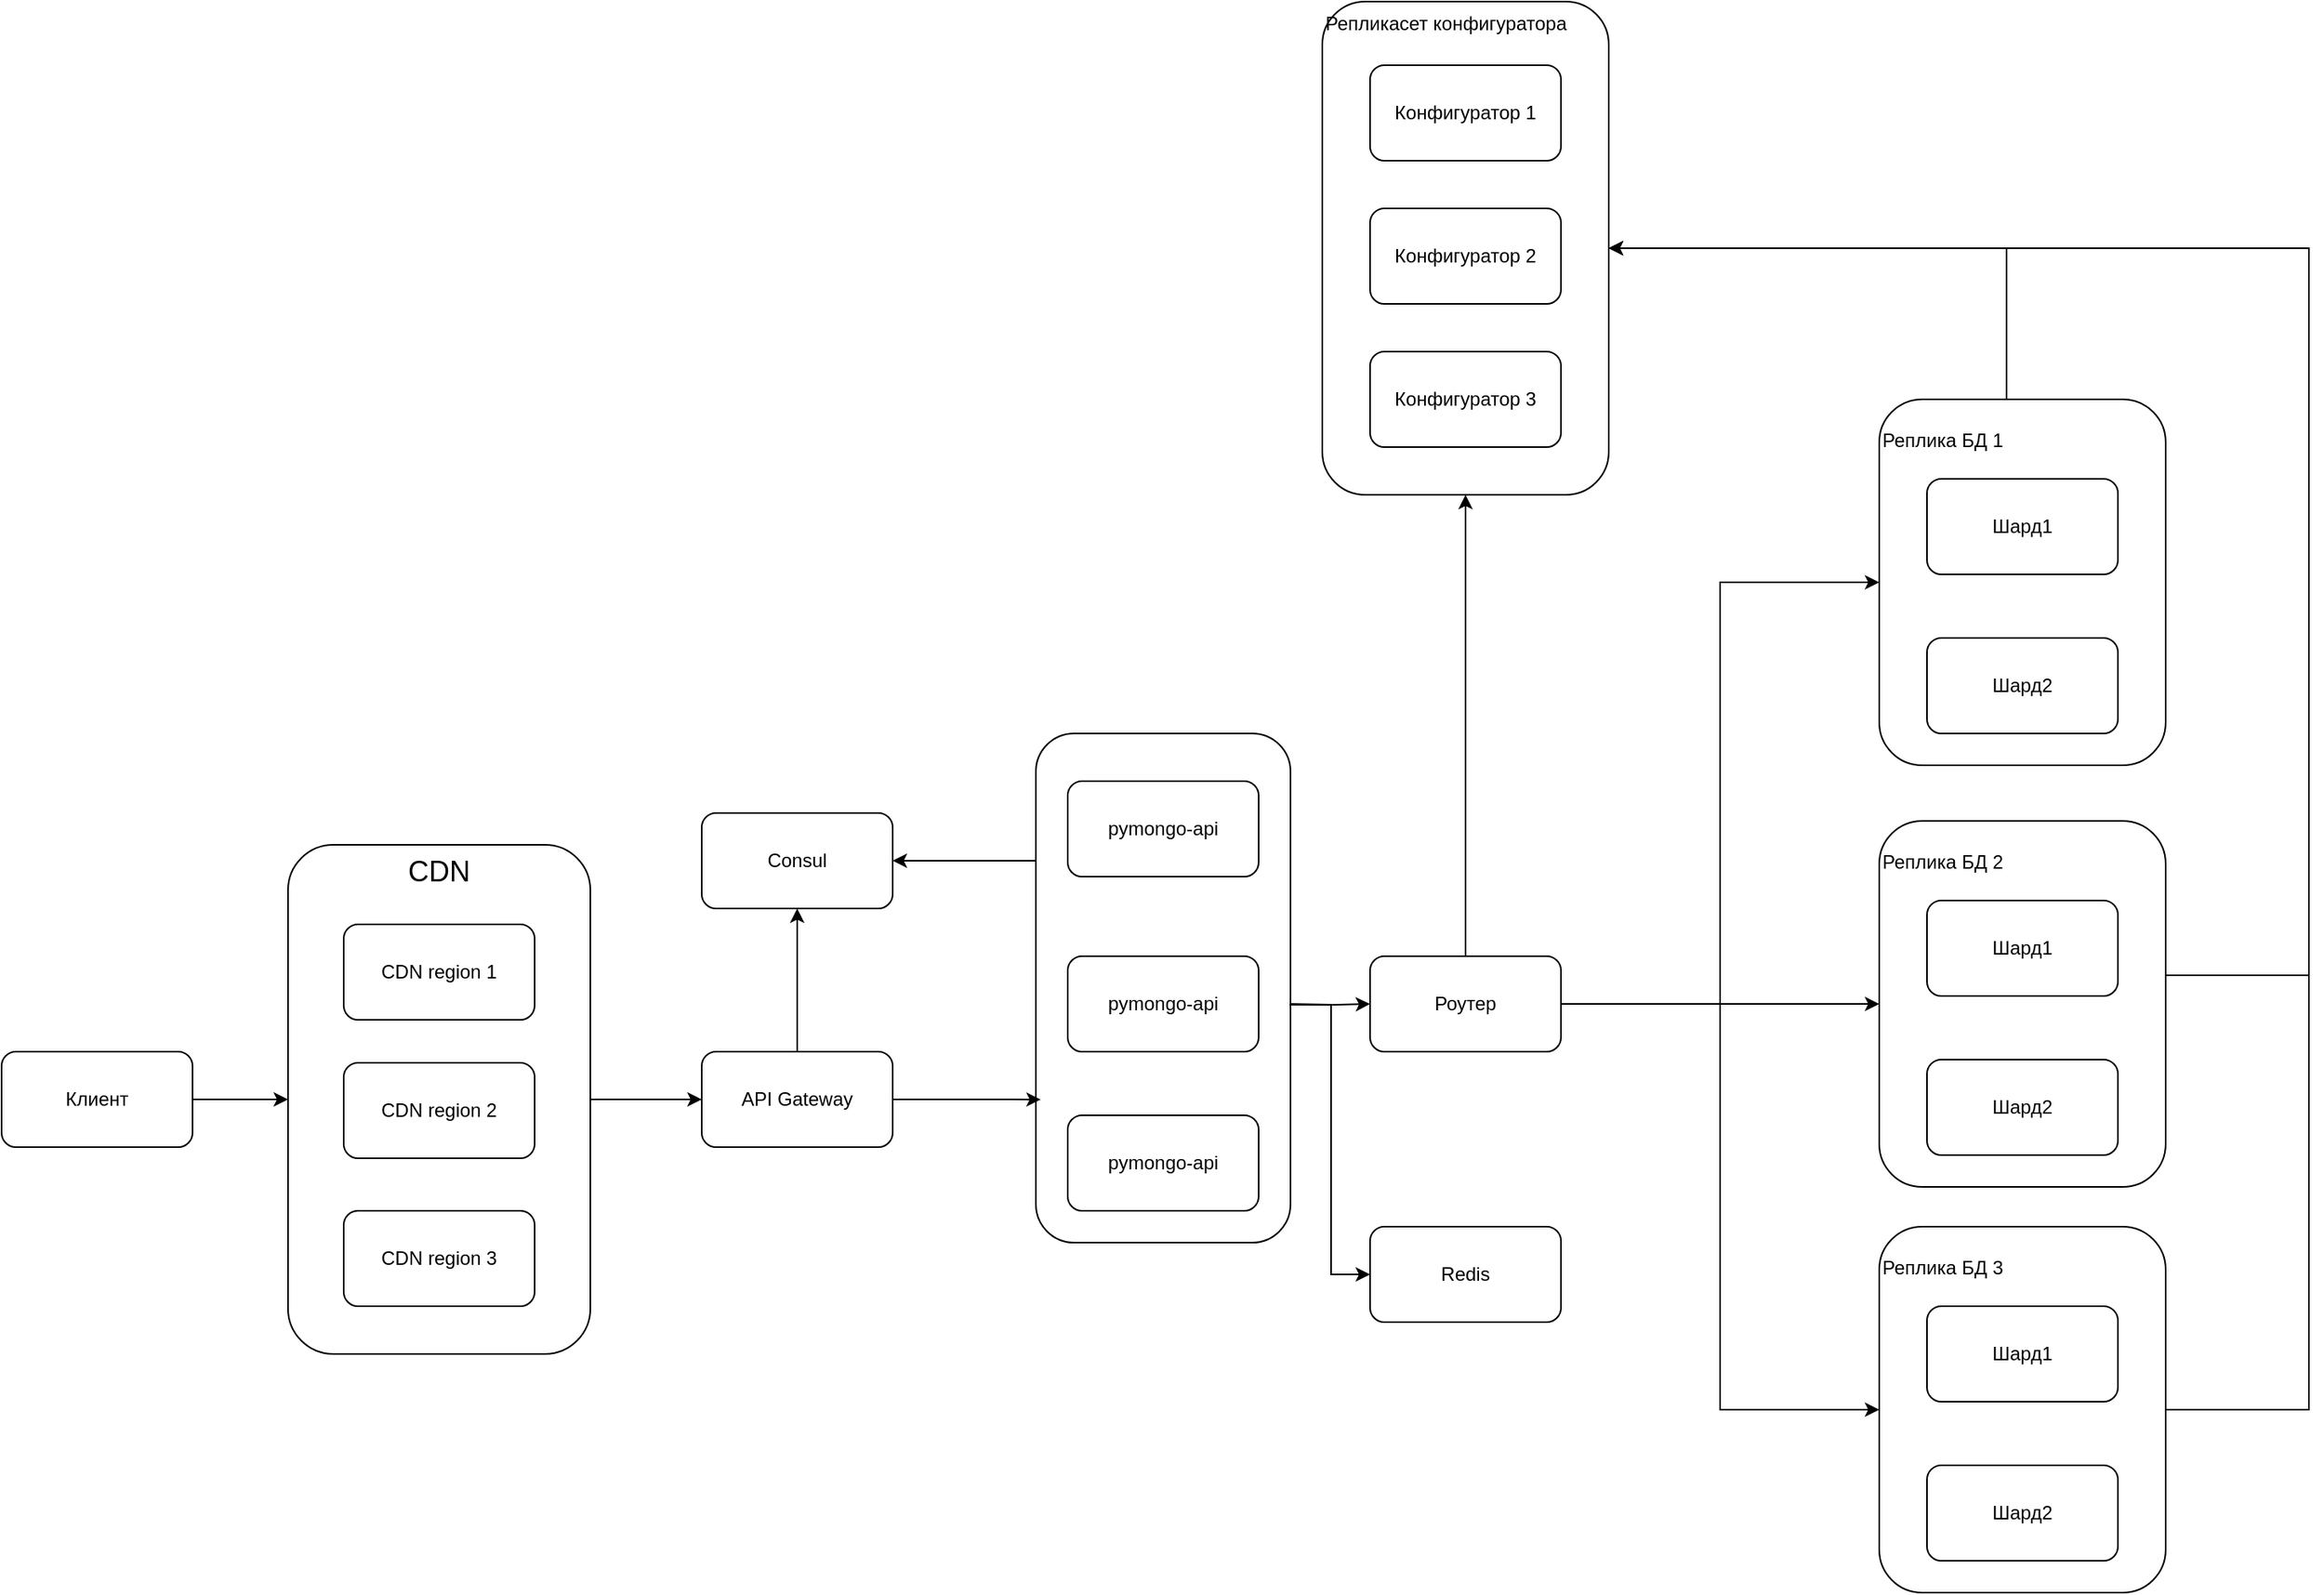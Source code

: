 <mxfile version="24.7.5">
  <diagram name="Page-1" id="-H_mtQnk-PTXWXPvYvuk">
    <mxGraphModel dx="3559" dy="1393" grid="1" gridSize="10" guides="1" tooltips="1" connect="1" arrows="1" fold="1" page="1" pageScale="1" pageWidth="1169" pageHeight="827" math="0" shadow="0">
      <root>
        <mxCell id="0" />
        <mxCell id="1" parent="0" />
        <mxCell id="dTcW7RzkAlIIZ-qJSYEf-10" value="Репликасет конфигуратора" style="rounded=1;whiteSpace=wrap;html=1;align=left;verticalAlign=top;" vertex="1" parent="1">
          <mxGeometry x="330" y="100" width="180" height="310" as="geometry" />
        </mxCell>
        <mxCell id="dTcW7RzkAlIIZ-qJSYEf-7" style="edgeStyle=orthogonalEdgeStyle;rounded=0;orthogonalLoop=1;jettySize=auto;html=1;exitX=1;exitY=0.5;exitDx=0;exitDy=0;entryX=0;entryY=0.5;entryDx=0;entryDy=0;" edge="1" parent="1" source="dTcW7RzkAlIIZ-qJSYEf-1" target="WAR5LP7vLMqYT6T0aeSK-4">
          <mxGeometry relative="1" as="geometry" />
        </mxCell>
        <mxCell id="dTcW7RzkAlIIZ-qJSYEf-1" value="CDN" style="rounded=1;whiteSpace=wrap;html=1;align=center;verticalAlign=top;fontSize=18;" vertex="1" parent="1">
          <mxGeometry x="-320" y="630" width="190" height="320" as="geometry" />
        </mxCell>
        <mxCell id="WAR5LP7vLMqYT6T0aeSK-6" style="edgeStyle=orthogonalEdgeStyle;rounded=0;orthogonalLoop=1;jettySize=auto;html=1;exitX=0;exitY=0.25;exitDx=0;exitDy=0;" parent="1" source="WAR5LP7vLMqYT6T0aeSK-3" target="WAR5LP7vLMqYT6T0aeSK-5" edge="1">
          <mxGeometry relative="1" as="geometry" />
        </mxCell>
        <mxCell id="WAR5LP7vLMqYT6T0aeSK-3" value="" style="rounded=1;whiteSpace=wrap;html=1;" parent="1" vertex="1">
          <mxGeometry x="150" y="560" width="160" height="320" as="geometry" />
        </mxCell>
        <mxCell id="dTcW7RzkAlIIZ-qJSYEf-15" style="edgeStyle=orthogonalEdgeStyle;rounded=0;orthogonalLoop=1;jettySize=auto;html=1;entryX=1;entryY=0.5;entryDx=0;entryDy=0;" edge="1" parent="1" source="W1u8IGZbJjv3c2Yn8hDT-13" target="dTcW7RzkAlIIZ-qJSYEf-10">
          <mxGeometry relative="1" as="geometry">
            <Array as="points">
              <mxPoint x="950" y="985" />
              <mxPoint x="950" y="255" />
            </Array>
          </mxGeometry>
        </mxCell>
        <mxCell id="W1u8IGZbJjv3c2Yn8hDT-13" value="&lt;p style=&quot;line-height: 120%;&quot;&gt;Реплика БД 3&lt;/p&gt;" style="rounded=1;whiteSpace=wrap;html=1;align=left;verticalAlign=top;" parent="1" vertex="1">
          <mxGeometry x="680" y="870" width="180" height="230" as="geometry" />
        </mxCell>
        <mxCell id="dTcW7RzkAlIIZ-qJSYEf-14" style="edgeStyle=orthogonalEdgeStyle;rounded=0;orthogonalLoop=1;jettySize=auto;html=1;entryX=1;entryY=0.5;entryDx=0;entryDy=0;" edge="1" parent="1" source="W1u8IGZbJjv3c2Yn8hDT-7" target="dTcW7RzkAlIIZ-qJSYEf-10">
          <mxGeometry relative="1" as="geometry">
            <Array as="points">
              <mxPoint x="950" y="712" />
              <mxPoint x="950" y="255" />
            </Array>
          </mxGeometry>
        </mxCell>
        <mxCell id="W1u8IGZbJjv3c2Yn8hDT-7" value="&lt;p style=&quot;line-height: 120%;&quot;&gt;Реплика БД 2&lt;/p&gt;" style="rounded=1;whiteSpace=wrap;html=1;align=left;verticalAlign=top;" parent="1" vertex="1">
          <mxGeometry x="680" y="615" width="180" height="230" as="geometry" />
        </mxCell>
        <mxCell id="dTcW7RzkAlIIZ-qJSYEf-13" style="edgeStyle=orthogonalEdgeStyle;rounded=0;orthogonalLoop=1;jettySize=auto;html=1;entryX=1;entryY=0.5;entryDx=0;entryDy=0;" edge="1" parent="1" source="W1u8IGZbJjv3c2Yn8hDT-1" target="dTcW7RzkAlIIZ-qJSYEf-10">
          <mxGeometry relative="1" as="geometry">
            <Array as="points">
              <mxPoint x="760" y="255" />
            </Array>
          </mxGeometry>
        </mxCell>
        <mxCell id="W1u8IGZbJjv3c2Yn8hDT-1" value="&lt;p style=&quot;line-height: 120%;&quot;&gt;Реплика БД 1&lt;/p&gt;" style="rounded=1;whiteSpace=wrap;html=1;align=left;verticalAlign=top;" parent="1" vertex="1">
          <mxGeometry x="680" y="350" width="180" height="230" as="geometry" />
        </mxCell>
        <mxCell id="C52gBZGDQL7Y6N1pKt1W-2" style="edgeStyle=orthogonalEdgeStyle;rounded=0;orthogonalLoop=1;jettySize=auto;html=1;entryX=0;entryY=0.5;entryDx=0;entryDy=0;" parent="1" target="C52gBZGDQL7Y6N1pKt1W-1" edge="1">
          <mxGeometry relative="1" as="geometry">
            <mxPoint x="310" y="730" as="sourcePoint" />
          </mxGeometry>
        </mxCell>
        <mxCell id="zA23MoTUsTF4_91t8viU-3" value="pymongo-api" style="rounded=1;whiteSpace=wrap;html=1;" parent="1" vertex="1">
          <mxGeometry x="170" y="700" width="120" height="60" as="geometry" />
        </mxCell>
        <mxCell id="zA23MoTUsTF4_91t8viU-4" style="edgeStyle=orthogonalEdgeStyle;rounded=0;orthogonalLoop=1;jettySize=auto;html=1;entryX=0;entryY=0.5;entryDx=0;entryDy=0;exitX=0.996;exitY=0.533;exitDx=0;exitDy=0;exitPerimeter=0;" parent="1" source="WAR5LP7vLMqYT6T0aeSK-3" target="L1gKsnqKxZEx3y0SwRL3-1" edge="1">
          <mxGeometry relative="1" as="geometry">
            <mxPoint x="400" y="630" as="targetPoint" />
            <mxPoint x="320" y="730" as="sourcePoint" />
          </mxGeometry>
        </mxCell>
        <mxCell id="dTcW7RzkAlIIZ-qJSYEf-16" style="edgeStyle=orthogonalEdgeStyle;rounded=0;orthogonalLoop=1;jettySize=auto;html=1;exitX=0.5;exitY=0;exitDx=0;exitDy=0;entryX=0.5;entryY=1;entryDx=0;entryDy=0;" edge="1" parent="1" source="L1gKsnqKxZEx3y0SwRL3-1" target="dTcW7RzkAlIIZ-qJSYEf-10">
          <mxGeometry relative="1" as="geometry" />
        </mxCell>
        <mxCell id="dTcW7RzkAlIIZ-qJSYEf-17" style="edgeStyle=orthogonalEdgeStyle;rounded=0;orthogonalLoop=1;jettySize=auto;html=1;entryX=0;entryY=0.5;entryDx=0;entryDy=0;" edge="1" parent="1" source="L1gKsnqKxZEx3y0SwRL3-1" target="W1u8IGZbJjv3c2Yn8hDT-1">
          <mxGeometry relative="1" as="geometry" />
        </mxCell>
        <mxCell id="dTcW7RzkAlIIZ-qJSYEf-18" style="edgeStyle=orthogonalEdgeStyle;rounded=0;orthogonalLoop=1;jettySize=auto;html=1;entryX=0;entryY=0.5;entryDx=0;entryDy=0;" edge="1" parent="1" source="L1gKsnqKxZEx3y0SwRL3-1" target="W1u8IGZbJjv3c2Yn8hDT-7">
          <mxGeometry relative="1" as="geometry" />
        </mxCell>
        <mxCell id="dTcW7RzkAlIIZ-qJSYEf-19" style="edgeStyle=orthogonalEdgeStyle;rounded=0;orthogonalLoop=1;jettySize=auto;html=1;entryX=0;entryY=0.5;entryDx=0;entryDy=0;" edge="1" parent="1" source="L1gKsnqKxZEx3y0SwRL3-1" target="W1u8IGZbJjv3c2Yn8hDT-13">
          <mxGeometry relative="1" as="geometry" />
        </mxCell>
        <mxCell id="L1gKsnqKxZEx3y0SwRL3-1" value="Роутер" style="rounded=1;whiteSpace=wrap;html=1;" parent="1" vertex="1">
          <mxGeometry x="360" y="700" width="120" height="60" as="geometry" />
        </mxCell>
        <mxCell id="L1gKsnqKxZEx3y0SwRL3-2" value="Шард2" style="rounded=1;whiteSpace=wrap;html=1;" parent="1" vertex="1">
          <mxGeometry x="710" y="500" width="120" height="60" as="geometry" />
        </mxCell>
        <mxCell id="L1gKsnqKxZEx3y0SwRL3-3" value="Шард1" style="rounded=1;whiteSpace=wrap;html=1;" parent="1" vertex="1">
          <mxGeometry x="710" y="400" width="120" height="60" as="geometry" />
        </mxCell>
        <mxCell id="L1gKsnqKxZEx3y0SwRL3-7" value="Конфигуратор 1" style="rounded=1;whiteSpace=wrap;html=1;" parent="1" vertex="1">
          <mxGeometry x="360" y="140" width="120" height="60" as="geometry" />
        </mxCell>
        <mxCell id="W1u8IGZbJjv3c2Yn8hDT-9" value="Шард2" style="rounded=1;whiteSpace=wrap;html=1;" parent="1" vertex="1">
          <mxGeometry x="710" y="765" width="120" height="60" as="geometry" />
        </mxCell>
        <mxCell id="W1u8IGZbJjv3c2Yn8hDT-11" value="Шард1" style="rounded=1;whiteSpace=wrap;html=1;" parent="1" vertex="1">
          <mxGeometry x="710" y="665" width="120" height="60" as="geometry" />
        </mxCell>
        <mxCell id="W1u8IGZbJjv3c2Yn8hDT-15" value="Шард2" style="rounded=1;whiteSpace=wrap;html=1;" parent="1" vertex="1">
          <mxGeometry x="710" y="1020" width="120" height="60" as="geometry" />
        </mxCell>
        <mxCell id="W1u8IGZbJjv3c2Yn8hDT-17" value="Шард1" style="rounded=1;whiteSpace=wrap;html=1;" parent="1" vertex="1">
          <mxGeometry x="710" y="920" width="120" height="60" as="geometry" />
        </mxCell>
        <mxCell id="C52gBZGDQL7Y6N1pKt1W-1" value="Redis" style="rounded=1;whiteSpace=wrap;html=1;" parent="1" vertex="1">
          <mxGeometry x="360" y="870" width="120" height="60" as="geometry" />
        </mxCell>
        <mxCell id="WAR5LP7vLMqYT6T0aeSK-1" value="pymongo-api" style="rounded=1;whiteSpace=wrap;html=1;" parent="1" vertex="1">
          <mxGeometry x="170" y="590" width="120" height="60" as="geometry" />
        </mxCell>
        <mxCell id="WAR5LP7vLMqYT6T0aeSK-2" value="pymongo-api" style="rounded=1;whiteSpace=wrap;html=1;" parent="1" vertex="1">
          <mxGeometry x="170" y="800" width="120" height="60" as="geometry" />
        </mxCell>
        <mxCell id="WAR5LP7vLMqYT6T0aeSK-7" style="edgeStyle=orthogonalEdgeStyle;rounded=0;orthogonalLoop=1;jettySize=auto;html=1;entryX=0.5;entryY=1;entryDx=0;entryDy=0;" parent="1" source="WAR5LP7vLMqYT6T0aeSK-4" target="WAR5LP7vLMqYT6T0aeSK-5" edge="1">
          <mxGeometry relative="1" as="geometry" />
        </mxCell>
        <mxCell id="WAR5LP7vLMqYT6T0aeSK-4" value="API Gateway" style="rounded=1;whiteSpace=wrap;html=1;" parent="1" vertex="1">
          <mxGeometry x="-60" y="760" width="120" height="60" as="geometry" />
        </mxCell>
        <mxCell id="WAR5LP7vLMqYT6T0aeSK-5" value="Consul" style="rounded=1;whiteSpace=wrap;html=1;" parent="1" vertex="1">
          <mxGeometry x="-60" y="610" width="120" height="60" as="geometry" />
        </mxCell>
        <mxCell id="WAR5LP7vLMqYT6T0aeSK-8" style="edgeStyle=orthogonalEdgeStyle;rounded=0;orthogonalLoop=1;jettySize=auto;html=1;entryX=0.019;entryY=0.719;entryDx=0;entryDy=0;entryPerimeter=0;" parent="1" source="WAR5LP7vLMqYT6T0aeSK-4" target="WAR5LP7vLMqYT6T0aeSK-3" edge="1">
          <mxGeometry relative="1" as="geometry" />
        </mxCell>
        <mxCell id="WAR5LP7vLMqYT6T0aeSK-9" value="CDN region 1" style="rounded=1;whiteSpace=wrap;html=1;" parent="1" vertex="1">
          <mxGeometry x="-285" y="680" width="120" height="60" as="geometry" />
        </mxCell>
        <mxCell id="dTcW7RzkAlIIZ-qJSYEf-6" style="edgeStyle=orthogonalEdgeStyle;rounded=0;orthogonalLoop=1;jettySize=auto;html=1;exitX=1;exitY=0.5;exitDx=0;exitDy=0;" edge="1" parent="1" source="WAR5LP7vLMqYT6T0aeSK-11" target="dTcW7RzkAlIIZ-qJSYEf-1">
          <mxGeometry relative="1" as="geometry" />
        </mxCell>
        <mxCell id="WAR5LP7vLMqYT6T0aeSK-11" value="Клиент" style="rounded=1;whiteSpace=wrap;html=1;" parent="1" vertex="1">
          <mxGeometry x="-500" y="760" width="120" height="60" as="geometry" />
        </mxCell>
        <mxCell id="dTcW7RzkAlIIZ-qJSYEf-2" value="CDN region 2" style="rounded=1;whiteSpace=wrap;html=1;" vertex="1" parent="1">
          <mxGeometry x="-285" y="767" width="120" height="60" as="geometry" />
        </mxCell>
        <mxCell id="dTcW7RzkAlIIZ-qJSYEf-3" value="CDN region 3" style="rounded=1;whiteSpace=wrap;html=1;" vertex="1" parent="1">
          <mxGeometry x="-285" y="860" width="120" height="60" as="geometry" />
        </mxCell>
        <mxCell id="dTcW7RzkAlIIZ-qJSYEf-8" value="Конфигуратор 2" style="rounded=1;whiteSpace=wrap;html=1;" vertex="1" parent="1">
          <mxGeometry x="360" y="230" width="120" height="60" as="geometry" />
        </mxCell>
        <mxCell id="dTcW7RzkAlIIZ-qJSYEf-9" value="Конфигуратор 3" style="rounded=1;whiteSpace=wrap;html=1;" vertex="1" parent="1">
          <mxGeometry x="360" y="320" width="120" height="60" as="geometry" />
        </mxCell>
      </root>
    </mxGraphModel>
  </diagram>
</mxfile>
